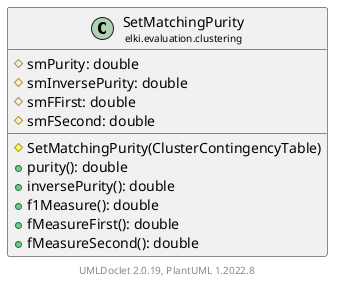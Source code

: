 @startuml
    remove .*\.(Instance|Par|Parameterizer|Factory)$
    set namespaceSeparator none
    hide empty fields
    hide empty methods

    class "<size:14>SetMatchingPurity\n<size:10>elki.evaluation.clustering" as elki.evaluation.clustering.SetMatchingPurity [[SetMatchingPurity.html]] {
        #smPurity: double
        #smInversePurity: double
        #smFFirst: double
        #smFSecond: double
        #SetMatchingPurity(ClusterContingencyTable)
        +purity(): double
        +inversePurity(): double
        +f1Measure(): double
        +fMeasureFirst(): double
        +fMeasureSecond(): double
    }

    center footer UMLDoclet 2.0.19, PlantUML 1.2022.8
@enduml
